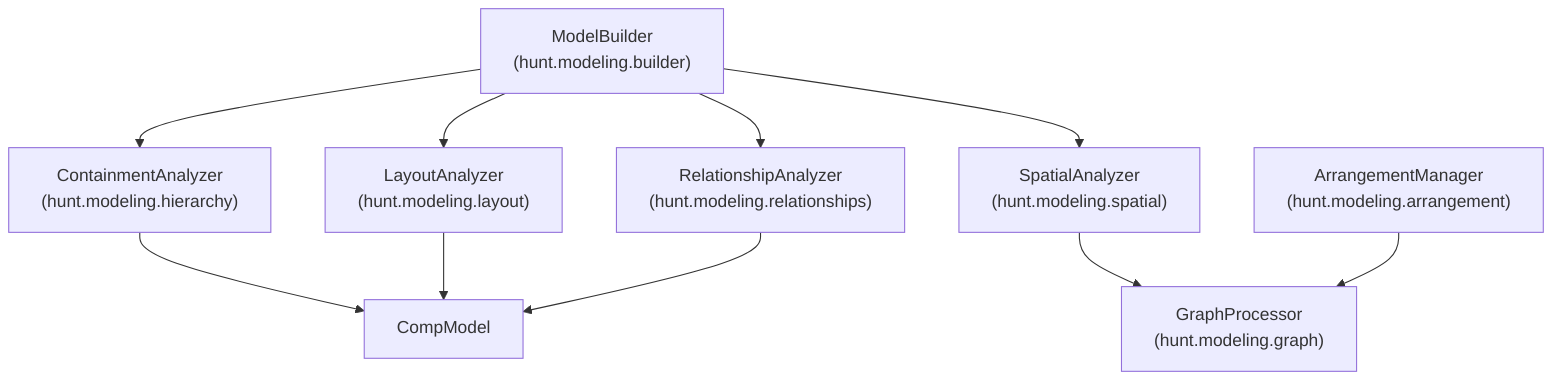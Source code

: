 graph TD
%% Modeling System Components
ContainAnalyzer["ContainmentAnalyzer\n(hunt.modeling.hierarchy)"]
LayoutAnalyzer["LayoutAnalyzer\n(hunt.modeling.layout)"]
RelationAnalyzer["RelationshipAnalyzer\n(hunt.modeling.relationships)"]
ModelBuilder["ModelBuilder\n(hunt.modeling.builder)"]
Spatial["SpatialAnalyzer\n(hunt.modeling.spatial)"]
Arrangement["ArrangementManager\n(hunt.modeling.arrangement)"]
Graph["GraphProcessor\n(hunt.modeling.graph)"]

%% Modeling Internal Dependencies
ModelBuilder --> ContainAnalyzer
ModelBuilder --> LayoutAnalyzer
ModelBuilder --> RelationAnalyzer
ModelBuilder --> Spatial
ContainAnalyzer --> CompModel
LayoutAnalyzer --> CompModel
RelationAnalyzer --> CompModel
Spatial --> Graph
Arrangement --> Graph

%% Apply Modeling styles
class ContainAnalyzer,LayoutAnalyzer,RelationAnalyzer,ModelBuilder,Spatial,Arrangement,Graph model;
